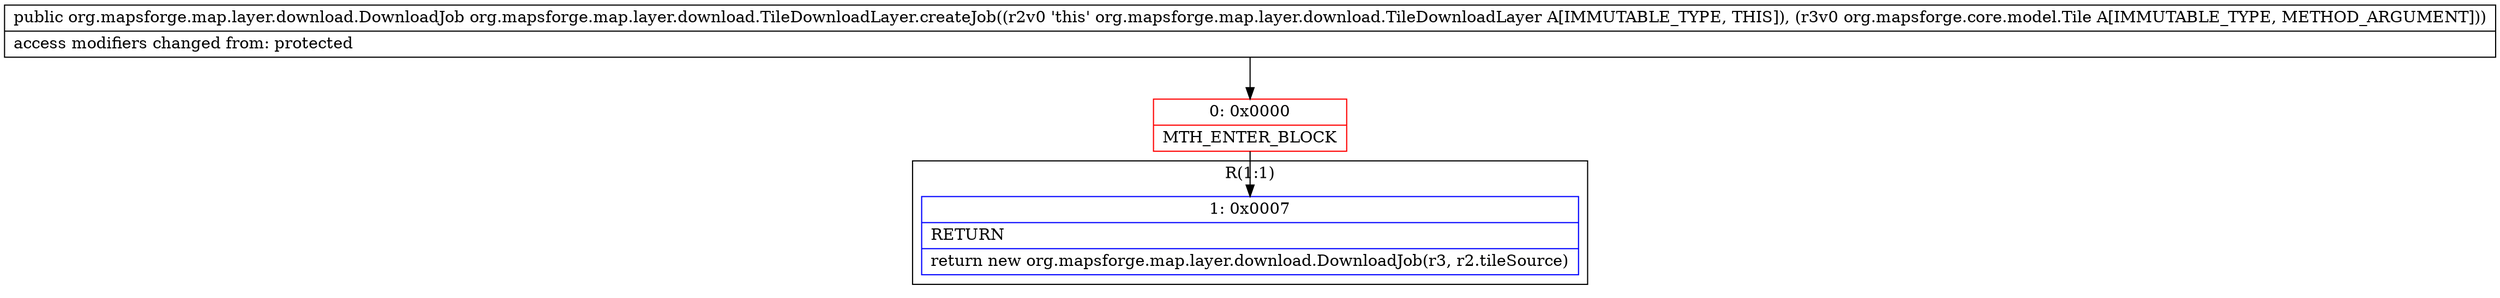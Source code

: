digraph "CFG fororg.mapsforge.map.layer.download.TileDownloadLayer.createJob(Lorg\/mapsforge\/core\/model\/Tile;)Lorg\/mapsforge\/map\/layer\/download\/DownloadJob;" {
subgraph cluster_Region_296045726 {
label = "R(1:1)";
node [shape=record,color=blue];
Node_1 [shape=record,label="{1\:\ 0x0007|RETURN\l|return new org.mapsforge.map.layer.download.DownloadJob(r3, r2.tileSource)\l}"];
}
Node_0 [shape=record,color=red,label="{0\:\ 0x0000|MTH_ENTER_BLOCK\l}"];
MethodNode[shape=record,label="{public org.mapsforge.map.layer.download.DownloadJob org.mapsforge.map.layer.download.TileDownloadLayer.createJob((r2v0 'this' org.mapsforge.map.layer.download.TileDownloadLayer A[IMMUTABLE_TYPE, THIS]), (r3v0 org.mapsforge.core.model.Tile A[IMMUTABLE_TYPE, METHOD_ARGUMENT]))  | access modifiers changed from: protected\l}"];
MethodNode -> Node_0;
Node_0 -> Node_1;
}

